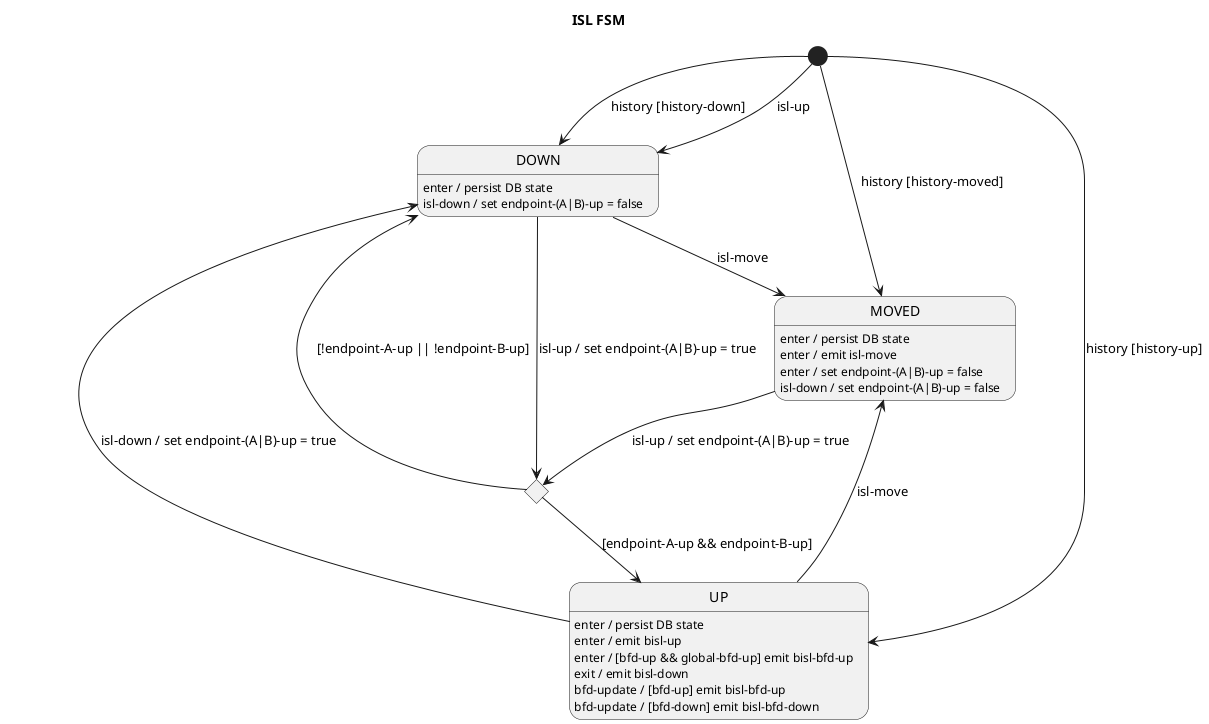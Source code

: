Internal data:
* endpoint-A
* endpoint-B
* endpoint-A-up
* endpoint-B-up

Input signals:
* isl-up
* isl-down
* isl-move

Output signals:
* bisl-up (notify BFD-port, notify reroute)
* bisl-down (notify reroute)
* isl-move

@startuml
title ISL FSM

[*] --> DOWN : history [history-down]
[*] --> DOWN : isl-up
[*] --> UP : history [history-up]
[*] --> MOVED : history [history-moved]

state upAttempt <<choice>>

DOWN --> upAttempt : isl-up / set endpoint-(A|B)-up = true
DOWN --> MOVED : isl-move
DOWN : enter / persist DB state
DOWN : isl-down / set endpoint-(A|B)-up = false

upAttempt --> UP : [endpoint-A-up && endpoint-B-up]
upAttempt --> DOWN : [!endpoint-A-up || !endpoint-B-up]

UP --> DOWN : isl-down / set endpoint-(A|B)-up = true
UP --> MOVED : isl-move
UP : enter / persist DB state
UP : enter / emit bisl-up
UP : enter / [bfd-up && global-bfd-up] emit bisl-bfd-up
UP : exit / emit bisl-down
UP : bfd-update / [bfd-up] emit bisl-bfd-up
UP : bfd-update / [bfd-down] emit bisl-bfd-down

MOVED --> upAttempt : isl-up / set endpoint-(A|B)-up = true
MOVED : enter / persist DB state
MOVED : enter / emit isl-move
MOVED : enter / set endpoint-(A|B)-up = false
MOVED : isl-down / set endpoint-(A|B)-up = false

@enduml

